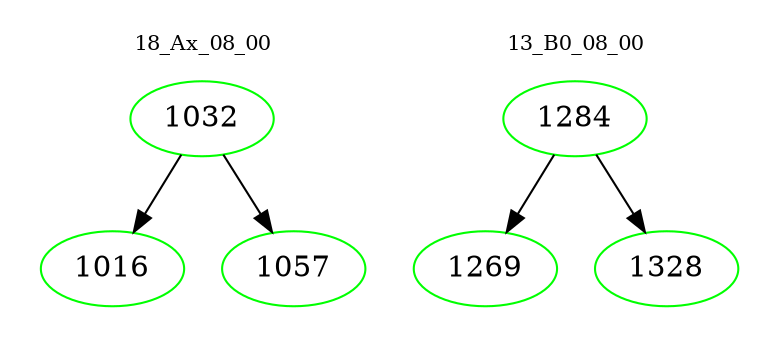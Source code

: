 digraph{
subgraph cluster_0 {
color = white
label = "18_Ax_08_00";
fontsize=10;
T0_1032 [label="1032", color="green"]
T0_1032 -> T0_1016 [color="black"]
T0_1016 [label="1016", color="green"]
T0_1032 -> T0_1057 [color="black"]
T0_1057 [label="1057", color="green"]
}
subgraph cluster_1 {
color = white
label = "13_B0_08_00";
fontsize=10;
T1_1284 [label="1284", color="green"]
T1_1284 -> T1_1269 [color="black"]
T1_1269 [label="1269", color="green"]
T1_1284 -> T1_1328 [color="black"]
T1_1328 [label="1328", color="green"]
}
}
